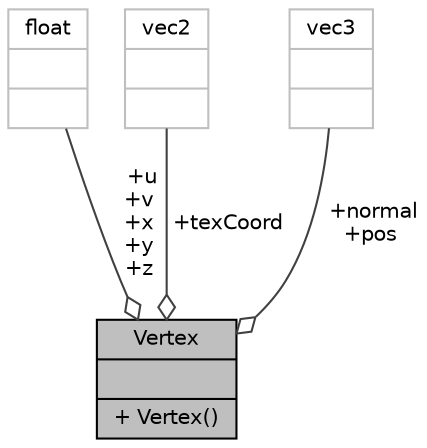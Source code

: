 digraph "Vertex"
{
 // LATEX_PDF_SIZE
  edge [fontname="Helvetica",fontsize="10",labelfontname="Helvetica",labelfontsize="10"];
  node [fontname="Helvetica",fontsize="10",shape=record];
  Node1 [label="{Vertex\n||+ Vertex()\l}",height=0.2,width=0.4,color="black", fillcolor="grey75", style="filled", fontcolor="black",tooltip=" "];
  Node2 -> Node1 [color="grey25",fontsize="10",style="solid",label=" +u\n+v\n+x\n+y\n+z" ,arrowhead="odiamond",fontname="Helvetica"];
  Node2 [label="{float\n||}",height=0.2,width=0.4,color="grey75", fillcolor="white", style="filled",tooltip=" "];
  Node3 -> Node1 [color="grey25",fontsize="10",style="solid",label=" +texCoord" ,arrowhead="odiamond",fontname="Helvetica"];
  Node3 [label="{vec2\n||}",height=0.2,width=0.4,color="grey75", fillcolor="white", style="filled",tooltip=" "];
  Node4 -> Node1 [color="grey25",fontsize="10",style="solid",label=" +normal\n+pos" ,arrowhead="odiamond",fontname="Helvetica"];
  Node4 [label="{vec3\n||}",height=0.2,width=0.4,color="grey75", fillcolor="white", style="filled",tooltip=" "];
}
